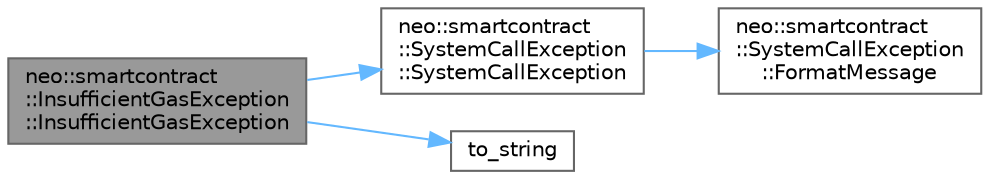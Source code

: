 digraph "neo::smartcontract::InsufficientGasException::InsufficientGasException"
{
 // LATEX_PDF_SIZE
  bgcolor="transparent";
  edge [fontname=Helvetica,fontsize=10,labelfontname=Helvetica,labelfontsize=10];
  node [fontname=Helvetica,fontsize=10,shape=box,height=0.2,width=0.4];
  rankdir="LR";
  Node1 [id="Node000001",label="neo::smartcontract\l::InsufficientGasException\l::InsufficientGasException",height=0.2,width=0.4,color="gray40", fillcolor="grey60", style="filled", fontcolor="black",tooltip="Constructs an InsufficientGasException."];
  Node1 -> Node2 [id="edge4_Node000001_Node000002",color="steelblue1",style="solid",tooltip=" "];
  Node2 [id="Node000002",label="neo::smartcontract\l::SystemCallException\l::SystemCallException",height=0.2,width=0.4,color="grey40", fillcolor="white", style="filled",URL="$classneo_1_1smartcontract_1_1_system_call_exception.html#a3adcf2f219125e117e99bab987198bdc",tooltip="Constructs a SystemCallException."];
  Node2 -> Node3 [id="edge5_Node000002_Node000003",color="steelblue1",style="solid",tooltip=" "];
  Node3 [id="Node000003",label="neo::smartcontract\l::SystemCallException\l::FormatMessage",height=0.2,width=0.4,color="grey40", fillcolor="white", style="filled",URL="$classneo_1_1smartcontract_1_1_system_call_exception.html#aa64b51e1cfc0eedafe7f38751377b3fb",tooltip="Formats the error message."];
  Node1 -> Node4 [id="edge6_Node000001_Node000004",color="steelblue1",style="solid",tooltip=" "];
  Node4 [id="Node000004",label="to_string",height=0.2,width=0.4,color="grey40", fillcolor="white", style="filled",URL="$json_8hpp.html#a5b9ca6dc52cf4226c68d67f895b2a1d4",tooltip="user-defined to_string function for JSON values"];
}
